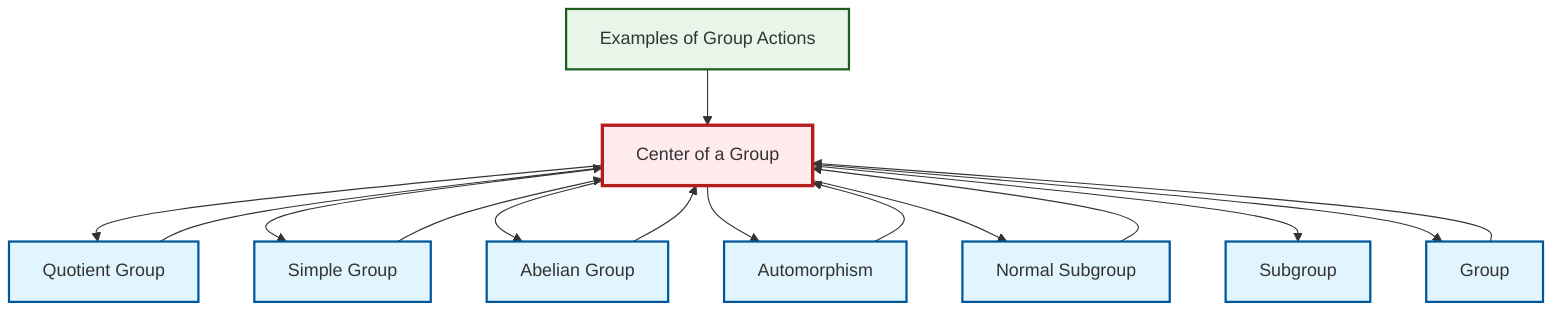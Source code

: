 graph TD
    classDef definition fill:#e1f5fe,stroke:#01579b,stroke-width:2px
    classDef theorem fill:#f3e5f5,stroke:#4a148c,stroke-width:2px
    classDef axiom fill:#fff3e0,stroke:#e65100,stroke-width:2px
    classDef example fill:#e8f5e9,stroke:#1b5e20,stroke-width:2px
    classDef current fill:#ffebee,stroke:#b71c1c,stroke-width:3px
    def-center-of-group["Center of a Group"]:::definition
    def-simple-group["Simple Group"]:::definition
    def-abelian-group["Abelian Group"]:::definition
    ex-group-action-examples["Examples of Group Actions"]:::example
    def-subgroup["Subgroup"]:::definition
    def-group["Group"]:::definition
    def-quotient-group["Quotient Group"]:::definition
    def-normal-subgroup["Normal Subgroup"]:::definition
    def-automorphism["Automorphism"]:::definition
    ex-group-action-examples --> def-center-of-group
    def-quotient-group --> def-center-of-group
    def-center-of-group --> def-quotient-group
    def-center-of-group --> def-simple-group
    def-abelian-group --> def-center-of-group
    def-center-of-group --> def-abelian-group
    def-group --> def-center-of-group
    def-center-of-group --> def-automorphism
    def-normal-subgroup --> def-center-of-group
    def-center-of-group --> def-normal-subgroup
    def-automorphism --> def-center-of-group
    def-center-of-group --> def-subgroup
    def-center-of-group --> def-group
    def-simple-group --> def-center-of-group
    class def-center-of-group current
